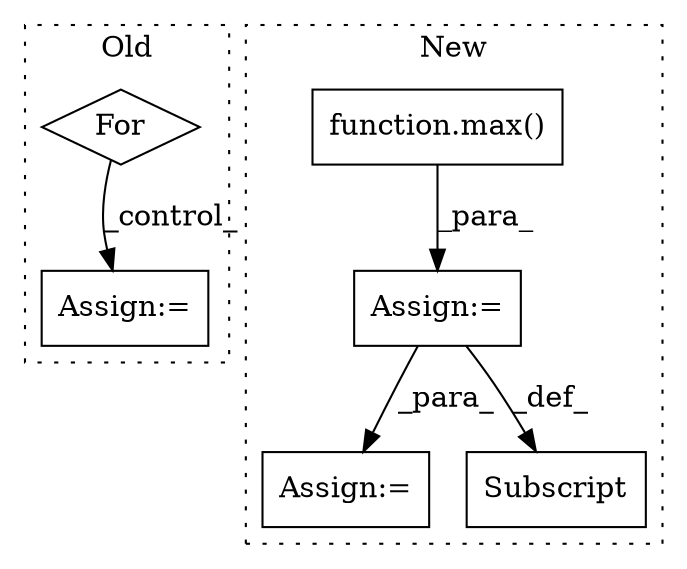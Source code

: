 digraph G {
subgraph cluster0 {
1 [label="For" a="107" s="887,925" l="4,10" shape="diamond"];
3 [label="Assign:=" a="68" s="944" l="3" shape="box"];
label = "Old";
style="dotted";
}
subgraph cluster1 {
2 [label="function.max()" a="75" s="908,919" l="4,1" shape="box"];
4 [label="Assign:=" a="68" s="1021" l="3" shape="box"];
5 [label="Assign:=" a="68" s="1206" l="3" shape="box"];
6 [label="Subscript" a="63" s="1006,0" l="15,0" shape="box"];
label = "New";
style="dotted";
}
1 -> 3 [label="_control_"];
2 -> 4 [label="_para_"];
4 -> 5 [label="_para_"];
4 -> 6 [label="_def_"];
}